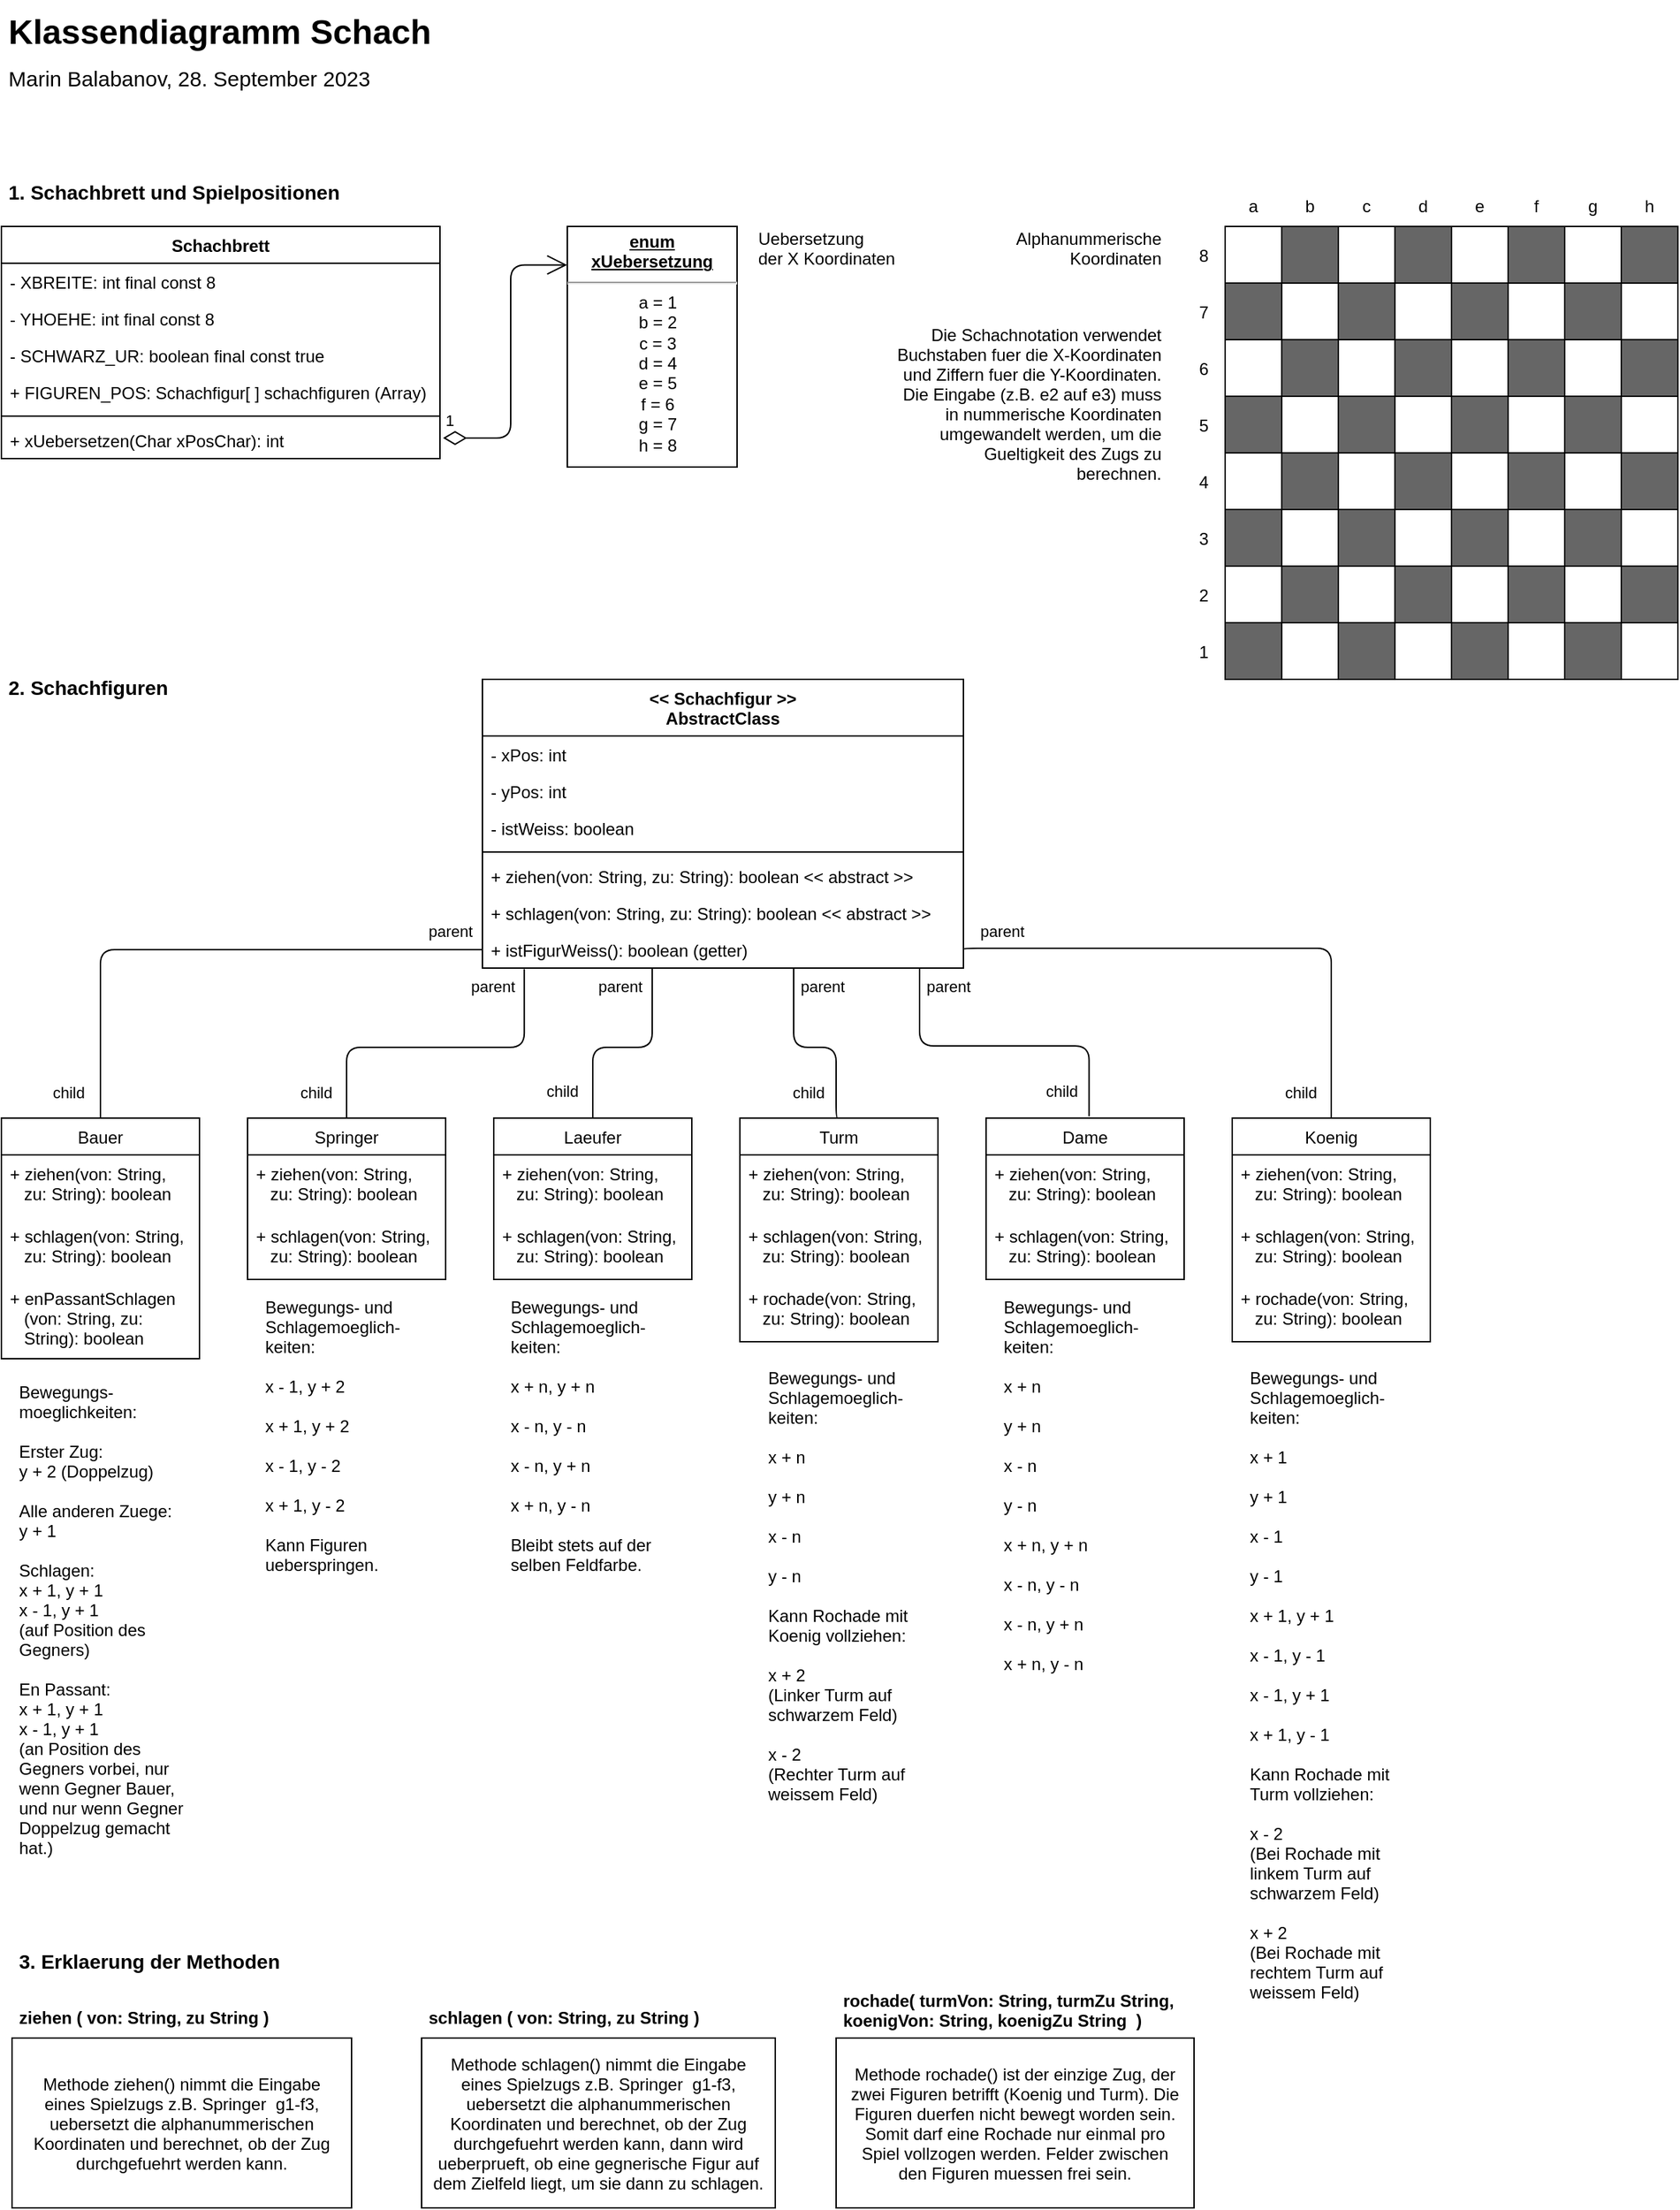 <mxfile>
    <diagram id="LiiUiLmAXnGqsflsbKMH" name="Page-1">
        <mxGraphModel dx="1062" dy="908" grid="1" gridSize="10" guides="1" tooltips="1" connect="1" arrows="1" fold="1" page="1" pageScale="1" pageWidth="850" pageHeight="1100" math="0" shadow="0">
            <root>
                <mxCell id="0"/>
                <mxCell id="1" parent="0"/>
                <mxCell id="6" value="&lt;&lt; Schachfigur &gt;&gt;&#10;AbstractClass" style="swimlane;fontStyle=1;align=center;verticalAlign=top;childLayout=stackLayout;horizontal=1;startSize=40;horizontalStack=0;resizeParent=1;resizeParentMax=0;resizeLast=0;collapsible=1;marginBottom=0;" parent="1" vertex="1">
                    <mxGeometry x="400" y="510" width="340" height="204" as="geometry"/>
                </mxCell>
                <mxCell id="7" value="- xPos: int" style="text;strokeColor=none;fillColor=none;align=left;verticalAlign=top;spacingLeft=4;spacingRight=4;overflow=hidden;rotatable=0;points=[[0,0.5],[1,0.5]];portConstraint=eastwest;" parent="6" vertex="1">
                    <mxGeometry y="40" width="340" height="26" as="geometry"/>
                </mxCell>
                <mxCell id="11" value="- yPos: int" style="text;strokeColor=none;fillColor=none;align=left;verticalAlign=top;spacingLeft=4;spacingRight=4;overflow=hidden;rotatable=0;points=[[0,0.5],[1,0.5]];portConstraint=eastwest;" parent="6" vertex="1">
                    <mxGeometry y="66" width="340" height="26" as="geometry"/>
                </mxCell>
                <mxCell id="13" value="- istWeiss: boolean" style="text;strokeColor=none;fillColor=none;align=left;verticalAlign=top;spacingLeft=4;spacingRight=4;overflow=hidden;rotatable=0;points=[[0,0.5],[1,0.5]];portConstraint=eastwest;" parent="6" vertex="1">
                    <mxGeometry y="92" width="340" height="26" as="geometry"/>
                </mxCell>
                <mxCell id="8" value="" style="line;strokeWidth=1;fillColor=none;align=left;verticalAlign=middle;spacingTop=-1;spacingLeft=3;spacingRight=3;rotatable=0;labelPosition=right;points=[];portConstraint=eastwest;strokeColor=inherit;" parent="6" vertex="1">
                    <mxGeometry y="118" width="340" height="8" as="geometry"/>
                </mxCell>
                <mxCell id="9" value="+ ziehen(von: String, zu: String): boolean &lt;&lt; abstract &gt;&gt;" style="text;strokeColor=none;fillColor=none;align=left;verticalAlign=top;spacingLeft=4;spacingRight=4;overflow=hidden;rotatable=0;points=[[0,0.5],[1,0.5]];portConstraint=eastwest;" parent="6" vertex="1">
                    <mxGeometry y="126" width="340" height="26" as="geometry"/>
                </mxCell>
                <mxCell id="178" value="+ schlagen(von: String, zu: String): boolean &lt;&lt; abstract &gt;&gt;" style="text;strokeColor=none;fillColor=none;align=left;verticalAlign=top;spacingLeft=4;spacingRight=4;overflow=hidden;rotatable=0;points=[[0,0.5],[1,0.5]];portConstraint=eastwest;" parent="6" vertex="1">
                    <mxGeometry y="152" width="340" height="26" as="geometry"/>
                </mxCell>
                <mxCell id="174" value="+ istFigurWeiss(): boolean (getter)" style="text;strokeColor=none;fillColor=none;align=left;verticalAlign=top;spacingLeft=4;spacingRight=4;overflow=hidden;rotatable=0;points=[[0,0.5],[1,0.5]];portConstraint=eastwest;" parent="6" vertex="1">
                    <mxGeometry y="178" width="340" height="26" as="geometry"/>
                </mxCell>
                <mxCell id="12" value="&lt;p style=&quot;margin: 4px 0px 0px; text-decoration: underline;&quot;&gt;&lt;b&gt;enum&lt;br&gt;xUebersetzung&lt;/b&gt;&lt;/p&gt;&lt;hr&gt;&lt;p style=&quot;margin:0px;margin-left:8px;&quot;&gt;a = 1&lt;br&gt;b = 2&lt;br&gt;c = 3&lt;/p&gt;&lt;p style=&quot;margin:0px;margin-left:8px;&quot;&gt;d = 4&lt;/p&gt;&lt;p style=&quot;margin:0px;margin-left:8px;&quot;&gt;e = 5&lt;/p&gt;&lt;p style=&quot;margin:0px;margin-left:8px;&quot;&gt;f = 6&lt;/p&gt;&lt;p style=&quot;margin:0px;margin-left:8px;&quot;&gt;g = 7&lt;/p&gt;&lt;p style=&quot;margin:0px;margin-left:8px;&quot;&gt;h = 8&lt;/p&gt;" style="verticalAlign=top;align=center;overflow=fill;fontSize=12;fontFamily=Helvetica;html=1;" parent="1" vertex="1">
                    <mxGeometry x="460" y="190" width="120" height="170" as="geometry"/>
                </mxCell>
                <mxCell id="14" value="1" style="endArrow=open;html=1;endSize=12;startArrow=diamondThin;startSize=14;startFill=0;edgeStyle=orthogonalEdgeStyle;align=left;verticalAlign=bottom;entryX=-0.001;entryY=0.16;entryDx=0;entryDy=0;entryPerimeter=0;exitX=1.007;exitY=0.442;exitDx=0;exitDy=0;exitPerimeter=0;" parent="1" source="71" target="12" edge="1">
                    <mxGeometry x="-1" y="3" relative="1" as="geometry">
                        <mxPoint x="380" y="340" as="sourcePoint"/>
                        <mxPoint x="500" y="240" as="targetPoint"/>
                        <Array as="points">
                            <mxPoint x="420" y="340"/>
                            <mxPoint x="420" y="217"/>
                        </Array>
                        <mxPoint as="offset"/>
                    </mxGeometry>
                </mxCell>
                <mxCell id="21" value="Bauer" style="swimlane;fontStyle=0;childLayout=stackLayout;horizontal=1;startSize=26;fillColor=none;horizontalStack=0;resizeParent=1;resizeParentMax=0;resizeLast=0;collapsible=1;marginBottom=0;flipH=1;" parent="1" vertex="1">
                    <mxGeometry x="60" y="820" width="140" height="170" as="geometry"/>
                </mxCell>
                <mxCell id="23" value="+ ziehen(von: String,&#10;   zu: String): boolean" style="text;strokeColor=none;fillColor=none;align=left;verticalAlign=top;spacingLeft=4;spacingRight=4;overflow=hidden;rotatable=0;points=[[0,0.5],[1,0.5]];portConstraint=eastwest;" parent="21" vertex="1">
                    <mxGeometry y="26" width="140" height="44" as="geometry"/>
                </mxCell>
                <mxCell id="185" value="+ schlagen(von: String,&#10;   zu: String): boolean" style="text;strokeColor=none;fillColor=none;align=left;verticalAlign=top;spacingLeft=4;spacingRight=4;overflow=hidden;rotatable=0;points=[[0,0.5],[1,0.5]];portConstraint=eastwest;" parent="21" vertex="1">
                    <mxGeometry y="70" width="140" height="44" as="geometry"/>
                </mxCell>
                <mxCell id="191" value="+ enPassantSchlagen&#10;   (von: String, zu:&#10;   String): boolean" style="text;strokeColor=none;fillColor=none;align=left;verticalAlign=top;spacingLeft=4;spacingRight=4;overflow=hidden;rotatable=0;points=[[0,0.5],[1,0.5]];portConstraint=eastwest;" parent="21" vertex="1">
                    <mxGeometry y="114" width="140" height="56" as="geometry"/>
                </mxCell>
                <mxCell id="25" value="Springer" style="swimlane;fontStyle=0;childLayout=stackLayout;horizontal=1;startSize=26;fillColor=none;horizontalStack=0;resizeParent=1;resizeParentMax=0;resizeLast=0;collapsible=1;marginBottom=0;flipH=1;" parent="1" vertex="1">
                    <mxGeometry x="234" y="820" width="140" height="114" as="geometry"/>
                </mxCell>
                <mxCell id="26" value="+ ziehen(von: String,&#10;   zu: String): boolean" style="text;strokeColor=none;fillColor=none;align=left;verticalAlign=top;spacingLeft=4;spacingRight=4;overflow=hidden;rotatable=0;points=[[0,0.5],[1,0.5]];portConstraint=eastwest;" parent="25" vertex="1">
                    <mxGeometry y="26" width="140" height="44" as="geometry"/>
                </mxCell>
                <mxCell id="184" value="+ schlagen(von: String,&#10;   zu: String): boolean" style="text;strokeColor=none;fillColor=none;align=left;verticalAlign=top;spacingLeft=4;spacingRight=4;overflow=hidden;rotatable=0;points=[[0,0.5],[1,0.5]];portConstraint=eastwest;" parent="25" vertex="1">
                    <mxGeometry y="70" width="140" height="44" as="geometry"/>
                </mxCell>
                <mxCell id="29" value="Laeufer" style="swimlane;fontStyle=0;childLayout=stackLayout;horizontal=1;startSize=26;fillColor=none;horizontalStack=0;resizeParent=1;resizeParentMax=0;resizeLast=0;collapsible=1;marginBottom=0;flipH=1;" parent="1" vertex="1">
                    <mxGeometry x="408" y="820" width="140" height="114" as="geometry"/>
                </mxCell>
                <mxCell id="30" value="+ ziehen(von: String,&#10;   zu: String): boolean" style="text;strokeColor=none;fillColor=none;align=left;verticalAlign=top;spacingLeft=4;spacingRight=4;overflow=hidden;rotatable=0;points=[[0,0.5],[1,0.5]];portConstraint=eastwest;" parent="29" vertex="1">
                    <mxGeometry y="26" width="140" height="44" as="geometry"/>
                </mxCell>
                <mxCell id="183" value="+ schlagen(von: String,&#10;   zu: String): boolean" style="text;strokeColor=none;fillColor=none;align=left;verticalAlign=top;spacingLeft=4;spacingRight=4;overflow=hidden;rotatable=0;points=[[0,0.5],[1,0.5]];portConstraint=eastwest;" parent="29" vertex="1">
                    <mxGeometry y="70" width="140" height="44" as="geometry"/>
                </mxCell>
                <mxCell id="33" value="Turm" style="swimlane;fontStyle=0;childLayout=stackLayout;horizontal=1;startSize=26;fillColor=none;horizontalStack=0;resizeParent=1;resizeParentMax=0;resizeLast=0;collapsible=1;marginBottom=0;flipH=1;" parent="1" vertex="1">
                    <mxGeometry x="582" y="820" width="140" height="158" as="geometry"/>
                </mxCell>
                <mxCell id="34" value="+ ziehen(von: String,&#10;   zu: String): boolean" style="text;strokeColor=none;fillColor=none;align=left;verticalAlign=top;spacingLeft=4;spacingRight=4;overflow=hidden;rotatable=0;points=[[0,0.5],[1,0.5]];portConstraint=eastwest;" parent="33" vertex="1">
                    <mxGeometry y="26" width="140" height="44" as="geometry"/>
                </mxCell>
                <mxCell id="179" value="+ schlagen(von: String,&#10;   zu: String): boolean" style="text;strokeColor=none;fillColor=none;align=left;verticalAlign=top;spacingLeft=4;spacingRight=4;overflow=hidden;rotatable=0;points=[[0,0.5],[1,0.5]];portConstraint=eastwest;" parent="33" vertex="1">
                    <mxGeometry y="70" width="140" height="44" as="geometry"/>
                </mxCell>
                <mxCell id="177" value="+ rochade(von: String,&#10;   zu: String): boolean" style="text;strokeColor=none;fillColor=none;align=left;verticalAlign=top;spacingLeft=4;spacingRight=4;overflow=hidden;rotatable=0;points=[[0,0.5],[1,0.5]];portConstraint=eastwest;" parent="33" vertex="1">
                    <mxGeometry y="114" width="140" height="44" as="geometry"/>
                </mxCell>
                <mxCell id="37" value="Dame" style="swimlane;fontStyle=0;childLayout=stackLayout;horizontal=1;startSize=26;fillColor=none;horizontalStack=0;resizeParent=1;resizeParentMax=0;resizeLast=0;collapsible=1;marginBottom=0;flipH=1;" parent="1" vertex="1">
                    <mxGeometry x="756" y="820" width="140" height="114" as="geometry"/>
                </mxCell>
                <mxCell id="38" value="+ ziehen(von: String,&#10;   zu: String): boolean" style="text;strokeColor=none;fillColor=none;align=left;verticalAlign=top;spacingLeft=4;spacingRight=4;overflow=hidden;rotatable=0;points=[[0,0.5],[1,0.5]];portConstraint=eastwest;" parent="37" vertex="1">
                    <mxGeometry y="26" width="140" height="44" as="geometry"/>
                </mxCell>
                <mxCell id="182" value="+ schlagen(von: String,&#10;   zu: String): boolean" style="text;strokeColor=none;fillColor=none;align=left;verticalAlign=top;spacingLeft=4;spacingRight=4;overflow=hidden;rotatable=0;points=[[0,0.5],[1,0.5]];portConstraint=eastwest;" parent="37" vertex="1">
                    <mxGeometry y="70" width="140" height="44" as="geometry"/>
                </mxCell>
                <mxCell id="41" value="Koenig" style="swimlane;fontStyle=0;childLayout=stackLayout;horizontal=1;startSize=26;fillColor=none;horizontalStack=0;resizeParent=1;resizeParentMax=0;resizeLast=0;collapsible=1;marginBottom=0;flipH=1;" parent="1" vertex="1">
                    <mxGeometry x="930" y="820" width="140" height="158" as="geometry"/>
                </mxCell>
                <mxCell id="42" value="+ ziehen(von: String,&#10;   zu: String): boolean" style="text;strokeColor=none;fillColor=none;align=left;verticalAlign=top;spacingLeft=4;spacingRight=4;overflow=hidden;rotatable=0;points=[[0,0.5],[1,0.5]];portConstraint=eastwest;" parent="41" vertex="1">
                    <mxGeometry y="26" width="140" height="44" as="geometry"/>
                </mxCell>
                <mxCell id="180" value="+ schlagen(von: String,&#10;   zu: String): boolean" style="text;strokeColor=none;fillColor=none;align=left;verticalAlign=top;spacingLeft=4;spacingRight=4;overflow=hidden;rotatable=0;points=[[0,0.5],[1,0.5]];portConstraint=eastwest;" parent="41" vertex="1">
                    <mxGeometry y="70" width="140" height="44" as="geometry"/>
                </mxCell>
                <mxCell id="181" value="+ rochade(von: String,&#10;   zu: String): boolean" style="text;strokeColor=none;fillColor=none;align=left;verticalAlign=top;spacingLeft=4;spacingRight=4;overflow=hidden;rotatable=0;points=[[0,0.5],[1,0.5]];portConstraint=eastwest;" parent="41" vertex="1">
                    <mxGeometry y="114" width="140" height="44" as="geometry"/>
                </mxCell>
                <mxCell id="45" value="" style="endArrow=none;html=1;edgeStyle=orthogonalEdgeStyle;entryX=0.5;entryY=0;entryDx=0;entryDy=0;exitX=0;exitY=0.5;exitDx=0;exitDy=0;" parent="1" source="174" target="21" edge="1">
                    <mxGeometry relative="1" as="geometry">
                        <mxPoint x="430" y="760" as="sourcePoint"/>
                        <mxPoint x="270" y="960" as="targetPoint"/>
                    </mxGeometry>
                </mxCell>
                <mxCell id="46" value="parent" style="edgeLabel;resizable=0;html=1;align=left;verticalAlign=bottom;" parent="45" connectable="0" vertex="1">
                    <mxGeometry x="-1" relative="1" as="geometry">
                        <mxPoint x="-40" y="-5" as="offset"/>
                    </mxGeometry>
                </mxCell>
                <mxCell id="47" value="child" style="edgeLabel;resizable=0;html=1;align=right;verticalAlign=bottom;" parent="45" connectable="0" vertex="1">
                    <mxGeometry x="1" relative="1" as="geometry">
                        <mxPoint x="-10" y="-10" as="offset"/>
                    </mxGeometry>
                </mxCell>
                <mxCell id="48" value="" style="endArrow=none;html=1;edgeStyle=orthogonalEdgeStyle;entryX=0.5;entryY=0;entryDx=0;entryDy=0;exitX=0.087;exitY=1.03;exitDx=0;exitDy=0;exitPerimeter=0;" parent="1" source="174" target="25" edge="1">
                    <mxGeometry relative="1" as="geometry">
                        <mxPoint x="430" y="740" as="sourcePoint"/>
                        <mxPoint x="280" y="790" as="targetPoint"/>
                        <Array as="points">
                            <mxPoint x="430" y="770"/>
                            <mxPoint x="304" y="770"/>
                        </Array>
                    </mxGeometry>
                </mxCell>
                <mxCell id="49" value="parent" style="edgeLabel;resizable=0;html=1;align=left;verticalAlign=bottom;" parent="48" connectable="0" vertex="1">
                    <mxGeometry x="-1" relative="1" as="geometry">
                        <mxPoint x="-40" y="21" as="offset"/>
                    </mxGeometry>
                </mxCell>
                <mxCell id="50" value="child" style="edgeLabel;resizable=0;html=1;align=right;verticalAlign=bottom;" parent="48" connectable="0" vertex="1">
                    <mxGeometry x="1" relative="1" as="geometry">
                        <mxPoint x="-10" y="-10" as="offset"/>
                    </mxGeometry>
                </mxCell>
                <mxCell id="51" value="" style="endArrow=none;html=1;edgeStyle=orthogonalEdgeStyle;entryX=0.5;entryY=0;entryDx=0;entryDy=0;exitX=0.353;exitY=1;exitDx=0;exitDy=0;exitPerimeter=0;" parent="1" source="174" target="29" edge="1">
                    <mxGeometry relative="1" as="geometry">
                        <mxPoint x="477.81" y="739.43" as="sourcePoint"/>
                        <mxPoint x="340" y="790" as="targetPoint"/>
                        <Array as="points">
                            <mxPoint x="520" y="770"/>
                            <mxPoint x="478" y="770"/>
                        </Array>
                    </mxGeometry>
                </mxCell>
                <mxCell id="52" value="parent" style="edgeLabel;resizable=0;html=1;align=left;verticalAlign=bottom;" parent="51" connectable="0" vertex="1">
                    <mxGeometry x="-1" relative="1" as="geometry">
                        <mxPoint x="-40" y="21" as="offset"/>
                    </mxGeometry>
                </mxCell>
                <mxCell id="53" value="child" style="edgeLabel;resizable=0;html=1;align=right;verticalAlign=bottom;" parent="51" connectable="0" vertex="1">
                    <mxGeometry x="1" relative="1" as="geometry">
                        <mxPoint x="-10" y="-10" as="offset"/>
                    </mxGeometry>
                </mxCell>
                <mxCell id="54" value="" style="endArrow=none;html=1;edgeStyle=orthogonalEdgeStyle;entryX=0.5;entryY=0;entryDx=0;entryDy=0;" parent="1" source="174" target="33" edge="1">
                    <mxGeometry relative="1" as="geometry">
                        <mxPoint x="620" y="740" as="sourcePoint"/>
                        <mxPoint x="610" y="788.57" as="targetPoint"/>
                        <Array as="points">
                            <mxPoint x="620" y="770"/>
                            <mxPoint x="650" y="770"/>
                            <mxPoint x="650" y="820"/>
                        </Array>
                    </mxGeometry>
                </mxCell>
                <mxCell id="55" value="parent" style="edgeLabel;resizable=0;html=1;align=left;verticalAlign=bottom;" parent="54" connectable="0" vertex="1">
                    <mxGeometry x="-1" relative="1" as="geometry">
                        <mxPoint x="3" y="21" as="offset"/>
                    </mxGeometry>
                </mxCell>
                <mxCell id="56" value="child" style="edgeLabel;resizable=0;html=1;align=right;verticalAlign=bottom;" parent="54" connectable="0" vertex="1">
                    <mxGeometry x="1" relative="1" as="geometry">
                        <mxPoint x="-10" y="-10" as="offset"/>
                    </mxGeometry>
                </mxCell>
                <mxCell id="60" value="" style="endArrow=none;html=1;edgeStyle=orthogonalEdgeStyle;entryX=0.5;entryY=0;entryDx=0;entryDy=0;exitX=1;exitY=0.5;exitDx=0;exitDy=0;" parent="1" source="174" target="41" edge="1">
                    <mxGeometry relative="1" as="geometry">
                        <mxPoint x="790.04" y="738.004" as="sourcePoint"/>
                        <mxPoint x="930" y="790" as="targetPoint"/>
                        <Array as="points">
                            <mxPoint x="1000" y="700"/>
                        </Array>
                    </mxGeometry>
                </mxCell>
                <mxCell id="61" value="parent" style="edgeLabel;resizable=0;html=1;align=left;verticalAlign=bottom;" parent="60" connectable="0" vertex="1">
                    <mxGeometry x="-1" relative="1" as="geometry">
                        <mxPoint x="10" y="-5" as="offset"/>
                    </mxGeometry>
                </mxCell>
                <mxCell id="62" value="child" style="edgeLabel;resizable=0;html=1;align=right;verticalAlign=bottom;" parent="60" connectable="0" vertex="1">
                    <mxGeometry x="1" relative="1" as="geometry">
                        <mxPoint x="-10" y="-10" as="offset"/>
                    </mxGeometry>
                </mxCell>
                <mxCell id="66" value="Uebersetzung&#10;der X Koordinaten" style="text;align=left;fontStyle=0;verticalAlign=middle;spacingLeft=3;spacingRight=3;strokeColor=none;rotatable=0;points=[[0,0.5],[1,0.5]];portConstraint=eastwest;" parent="1" vertex="1">
                    <mxGeometry x="590" y="190" width="125" height="30" as="geometry"/>
                </mxCell>
                <mxCell id="68" value="Schachbrett" style="swimlane;fontStyle=1;align=center;verticalAlign=top;childLayout=stackLayout;horizontal=1;startSize=26;horizontalStack=0;resizeParent=1;resizeParentMax=0;resizeLast=0;collapsible=1;marginBottom=0;" parent="1" vertex="1">
                    <mxGeometry x="60" y="190" width="310" height="164" as="geometry"/>
                </mxCell>
                <mxCell id="72" value="- XBREITE: int final const 8" style="text;strokeColor=none;fillColor=none;align=left;verticalAlign=top;spacingLeft=4;spacingRight=4;overflow=hidden;rotatable=0;points=[[0,0.5],[1,0.5]];portConstraint=eastwest;" parent="68" vertex="1">
                    <mxGeometry y="26" width="310" height="26" as="geometry"/>
                </mxCell>
                <mxCell id="69" value="- YHOEHE: int final const 8" style="text;strokeColor=none;fillColor=none;align=left;verticalAlign=top;spacingLeft=4;spacingRight=4;overflow=hidden;rotatable=0;points=[[0,0.5],[1,0.5]];portConstraint=eastwest;" parent="68" vertex="1">
                    <mxGeometry y="52" width="310" height="26" as="geometry"/>
                </mxCell>
                <mxCell id="74" value="- SCHWARZ_UR: boolean final const true" style="text;strokeColor=none;fillColor=none;align=left;verticalAlign=top;spacingLeft=4;spacingRight=4;overflow=hidden;rotatable=0;points=[[0,0.5],[1,0.5]];portConstraint=eastwest;" parent="68" vertex="1">
                    <mxGeometry y="78" width="310" height="26" as="geometry"/>
                </mxCell>
                <mxCell id="73" value="+ FIGUREN_POS: Schachfigur[ ] schachfiguren (Array)" style="text;strokeColor=none;fillColor=none;align=left;verticalAlign=top;spacingLeft=4;spacingRight=4;overflow=hidden;rotatable=0;points=[[0,0.5],[1,0.5]];portConstraint=eastwest;" parent="68" vertex="1">
                    <mxGeometry y="104" width="310" height="26" as="geometry"/>
                </mxCell>
                <mxCell id="70" value="" style="line;strokeWidth=1;fillColor=none;align=left;verticalAlign=middle;spacingTop=-1;spacingLeft=3;spacingRight=3;rotatable=0;labelPosition=right;points=[];portConstraint=eastwest;strokeColor=inherit;" parent="68" vertex="1">
                    <mxGeometry y="130" width="310" height="8" as="geometry"/>
                </mxCell>
                <mxCell id="71" value="+ xUebersetzen(Char xPosChar): int" style="text;strokeColor=none;fillColor=none;align=left;verticalAlign=top;spacingLeft=4;spacingRight=4;overflow=hidden;rotatable=0;points=[[0,0.5],[1,0.5]];portConstraint=eastwest;" parent="68" vertex="1">
                    <mxGeometry y="138" width="310" height="26" as="geometry"/>
                </mxCell>
                <mxCell id="76" value="" style="endArrow=none;html=1;edgeStyle=orthogonalEdgeStyle;entryX=0.48;entryY=-0.011;entryDx=0;entryDy=0;entryPerimeter=0;" parent="1" source="174" target="37" edge="1">
                    <mxGeometry relative="1" as="geometry">
                        <mxPoint x="709" y="720" as="sourcePoint"/>
                        <mxPoint x="724.98" y="819.41" as="targetPoint"/>
                        <Array as="points">
                            <mxPoint x="709" y="769"/>
                            <mxPoint x="829" y="769"/>
                        </Array>
                    </mxGeometry>
                </mxCell>
                <mxCell id="77" value="parent" style="edgeLabel;resizable=0;html=1;align=left;verticalAlign=bottom;" parent="76" connectable="0" vertex="1">
                    <mxGeometry x="-1" relative="1" as="geometry">
                        <mxPoint x="3" y="21" as="offset"/>
                    </mxGeometry>
                </mxCell>
                <mxCell id="78" value="child" style="edgeLabel;resizable=0;html=1;align=right;verticalAlign=bottom;" parent="76" connectable="0" vertex="1">
                    <mxGeometry x="1" relative="1" as="geometry">
                        <mxPoint x="-7" y="-9" as="offset"/>
                    </mxGeometry>
                </mxCell>
                <mxCell id="84" value="Bewegungs-&#10;moeglichkeiten:&#10;&#10;Erster Zug:&#10;y + 2 (Doppelzug)&#10;&#10;Alle anderen Zuege:&#10;y + 1&#10;&#10;Schlagen:&#10;x + 1, y + 1&#10;x - 1, y + 1&#10;(auf Position des&#10;Gegners)&#10;&#10;En Passant:&#10;x + 1, y + 1&#10;x - 1, y + 1&#10;(an Position des&#10;Gegners vorbei, nur&#10;wenn Gegner Bauer,&#10;und nur wenn Gegner&#10;Doppelzug gemacht&#10;hat.)" style="text;align=left;fontStyle=0;verticalAlign=top;spacingLeft=3;spacingRight=3;strokeColor=none;rotatable=0;points=[[0,0.5],[1,0.5]];portConstraint=eastwest;" parent="1" vertex="1">
                    <mxGeometry x="67.5" y="1000" width="132.5" height="350" as="geometry"/>
                </mxCell>
                <mxCell id="85" value="Methode ziehen() nimmt die Eingabe&#10;eines Spielzugs z.B. Springer  g1-f3,&#10;uebersetzt die alphanummerischen&#10;Koordinaten und berechnet, ob der Zug&#10;durchgefuehrt werden kann." style="text;align=center;fontStyle=0;verticalAlign=middle;spacingLeft=3;spacingRight=3;strokeColor=default;rotatable=0;points=[[0,0.5],[1,0.5]];portConstraint=eastwest;" parent="1" vertex="1">
                    <mxGeometry x="67.5" y="1470" width="240" height="120" as="geometry"/>
                </mxCell>
                <mxCell id="86" value="Bewegungs- und&#10;Schlagemoeglich-&#10;keiten:&#10;&#10;x - 1, y + 2&#10;&#10;x + 1, y + 2&#10;&#10;x - 1, y - 2&#10;&#10;x + 1, y - 2&#10;&#10;Kann Figuren&#10;ueberspringen." style="text;align=left;fontStyle=0;verticalAlign=top;spacingLeft=3;spacingRight=3;strokeColor=none;rotatable=0;points=[[0,0.5],[1,0.5]];portConstraint=eastwest;" parent="1" vertex="1">
                    <mxGeometry x="241.5" y="940" width="125" height="210" as="geometry"/>
                </mxCell>
                <mxCell id="87" value="Bewegungs- und&#10;Schlagemoeglich-&#10;keiten:&#10;&#10;x + n, y + n&#10;&#10;x - n, y - n&#10;&#10;x - n, y + n&#10;&#10;x + n, y - n&#10;&#10;Bleibt stets auf der&#10;selben Feldfarbe." style="text;align=left;fontStyle=0;verticalAlign=top;spacingLeft=3;spacingRight=3;strokeColor=none;rotatable=0;points=[[0,0.5],[1,0.5]];portConstraint=eastwest;" parent="1" vertex="1">
                    <mxGeometry x="415" y="940" width="125" height="210" as="geometry"/>
                </mxCell>
                <mxCell id="88" value="Bewegungs- und&#10;Schlagemoeglich-&#10;keiten:&#10;&#10;x + n&#10;&#10;y + n&#10;&#10;x - n&#10;&#10;y - n&#10;&#10;Kann Rochade mit&#10;Koenig vollziehen:&#10;&#10;x + 2&#10;(Linker Turm auf&#10;schwarzem Feld)&#10;&#10;x - 2&#10;(Rechter Turm auf&#10;weissem Feld)" style="text;align=left;fontStyle=0;verticalAlign=top;spacingLeft=3;spacingRight=3;strokeColor=none;rotatable=0;points=[[0,0.5],[1,0.5]];portConstraint=eastwest;" parent="1" vertex="1">
                    <mxGeometry x="597" y="990" width="125" height="330" as="geometry"/>
                </mxCell>
                <mxCell id="89" value="Bewegungs- und&#10;Schlagemoeglich-&#10;keiten:&#10;&#10;x + n&#10;&#10;y + n&#10;&#10;x - n&#10;&#10;y - n&#10;&#10;x + n, y + n&#10;&#10;x - n, y - n&#10;&#10;x - n, y + n&#10;&#10;x + n, y - n" style="text;align=left;fontStyle=0;verticalAlign=top;spacingLeft=3;spacingRight=3;strokeColor=none;rotatable=0;points=[[0,0.5],[1,0.5]];portConstraint=eastwest;" parent="1" vertex="1">
                    <mxGeometry x="763.5" y="940" width="125" height="280" as="geometry"/>
                </mxCell>
                <mxCell id="90" value="Bewegungs- und&#10;Schlagemoeglich-&#10;keiten:&#10;&#10;x + 1&#10;&#10;y + 1&#10;&#10;x - 1&#10;&#10;y - 1&#10;&#10;x + 1, y + 1&#10;&#10;x - 1, y - 1&#10;&#10;x - 1, y + 1&#10;&#10;x + 1, y - 1&#10;&#10;Kann Rochade mit&#10;Turm vollziehen:&#10;&#10;x - 2&#10;(Bei Rochade mit&#10;linkem Turm auf&#10;schwarzem Feld)&#10;&#10;x + 2&#10;(Bei Rochade mit&#10;rechtem Turm auf&#10;weissem Feld)" style="text;align=left;fontStyle=0;verticalAlign=top;spacingLeft=3;spacingRight=3;strokeColor=none;rotatable=0;points=[[0,0.5],[1,0.5]];portConstraint=eastwest;" parent="1" vertex="1">
                    <mxGeometry x="937.5" y="990" width="125" height="470" as="geometry"/>
                </mxCell>
                <mxCell id="92" value="" style="whiteSpace=wrap;html=1;aspect=fixed;strokeColor=default;fillStyle=cross-hatch;fillColor=none;direction=south;" parent="1" vertex="1">
                    <mxGeometry x="925" y="190" width="40" height="40" as="geometry"/>
                </mxCell>
                <mxCell id="93" value="" style="whiteSpace=wrap;html=1;aspect=fixed;strokeColor=default;fillColor=#666666;direction=south;" parent="1" vertex="1">
                    <mxGeometry x="965" y="190" width="40" height="40" as="geometry"/>
                </mxCell>
                <mxCell id="94" value="" style="whiteSpace=wrap;html=1;aspect=fixed;strokeColor=default;fillStyle=cross-hatch;fillColor=none;direction=south;" parent="1" vertex="1">
                    <mxGeometry x="1005" y="190" width="40" height="40" as="geometry"/>
                </mxCell>
                <mxCell id="95" value="" style="whiteSpace=wrap;html=1;aspect=fixed;strokeColor=default;fillColor=#666666;direction=south;" parent="1" vertex="1">
                    <mxGeometry x="1045" y="190" width="40" height="40" as="geometry"/>
                </mxCell>
                <mxCell id="96" value="" style="whiteSpace=wrap;html=1;aspect=fixed;strokeColor=default;fillColor=none;direction=south;" parent="1" vertex="1">
                    <mxGeometry x="1085" y="190" width="40" height="40" as="geometry"/>
                </mxCell>
                <mxCell id="97" value="" style="whiteSpace=wrap;html=1;aspect=fixed;strokeColor=default;fillColor=#666666;direction=south;" parent="1" vertex="1">
                    <mxGeometry x="1125" y="190" width="40" height="40" as="geometry"/>
                </mxCell>
                <mxCell id="98" value="" style="whiteSpace=wrap;html=1;aspect=fixed;strokeColor=default;fillColor=none;direction=south;" parent="1" vertex="1">
                    <mxGeometry x="1165" y="190" width="40" height="40" as="geometry"/>
                </mxCell>
                <mxCell id="99" value="" style="whiteSpace=wrap;html=1;aspect=fixed;strokeColor=default;fillColor=#666666;direction=south;" parent="1" vertex="1">
                    <mxGeometry x="1205" y="190" width="40" height="40" as="geometry"/>
                </mxCell>
                <mxCell id="100" value="" style="whiteSpace=wrap;html=1;aspect=fixed;strokeColor=default;fillColor=#666666;direction=south;" parent="1" vertex="1">
                    <mxGeometry x="925" y="230" width="40" height="40" as="geometry"/>
                </mxCell>
                <mxCell id="101" value="" style="whiteSpace=wrap;html=1;aspect=fixed;strokeColor=default;fillStyle=cross-hatch;fillColor=none;direction=south;" parent="1" vertex="1">
                    <mxGeometry x="965" y="230" width="40" height="40" as="geometry"/>
                </mxCell>
                <mxCell id="102" value="" style="whiteSpace=wrap;html=1;aspect=fixed;strokeColor=default;fillColor=#666666;direction=south;" parent="1" vertex="1">
                    <mxGeometry x="1005" y="230" width="40" height="40" as="geometry"/>
                </mxCell>
                <mxCell id="103" value="" style="whiteSpace=wrap;html=1;aspect=fixed;strokeColor=default;fillStyle=cross-hatch;fillColor=none;direction=south;" parent="1" vertex="1">
                    <mxGeometry x="1045" y="230" width="40" height="40" as="geometry"/>
                </mxCell>
                <mxCell id="104" value="" style="whiteSpace=wrap;html=1;aspect=fixed;strokeColor=default;fillColor=#666666;direction=south;" parent="1" vertex="1">
                    <mxGeometry x="1085" y="230" width="40" height="40" as="geometry"/>
                </mxCell>
                <mxCell id="105" value="" style="whiteSpace=wrap;html=1;aspect=fixed;strokeColor=default;fillColor=none;direction=south;" parent="1" vertex="1">
                    <mxGeometry x="1125" y="230" width="40" height="40" as="geometry"/>
                </mxCell>
                <mxCell id="106" value="" style="whiteSpace=wrap;html=1;aspect=fixed;strokeColor=default;fillColor=#666666;direction=south;" parent="1" vertex="1">
                    <mxGeometry x="1165" y="230" width="40" height="40" as="geometry"/>
                </mxCell>
                <mxCell id="107" value="" style="whiteSpace=wrap;html=1;aspect=fixed;strokeColor=default;fillColor=none;direction=south;" parent="1" vertex="1">
                    <mxGeometry x="1205" y="230" width="40" height="40" as="geometry"/>
                </mxCell>
                <mxCell id="108" value="" style="whiteSpace=wrap;html=1;aspect=fixed;strokeColor=default;fillStyle=cross-hatch;fillColor=none;direction=south;" parent="1" vertex="1">
                    <mxGeometry x="925" y="270" width="40" height="40" as="geometry"/>
                </mxCell>
                <mxCell id="109" value="" style="whiteSpace=wrap;html=1;aspect=fixed;strokeColor=default;fillColor=#666666;direction=south;" parent="1" vertex="1">
                    <mxGeometry x="965" y="270" width="40" height="40" as="geometry"/>
                </mxCell>
                <mxCell id="110" value="" style="whiteSpace=wrap;html=1;aspect=fixed;strokeColor=default;fillStyle=cross-hatch;fillColor=none;direction=south;" parent="1" vertex="1">
                    <mxGeometry x="1005" y="270" width="40" height="40" as="geometry"/>
                </mxCell>
                <mxCell id="111" value="" style="whiteSpace=wrap;html=1;aspect=fixed;strokeColor=default;fillColor=#666666;direction=south;" parent="1" vertex="1">
                    <mxGeometry x="1045" y="270" width="40" height="40" as="geometry"/>
                </mxCell>
                <mxCell id="112" value="" style="whiteSpace=wrap;html=1;aspect=fixed;strokeColor=default;fillColor=none;direction=south;" parent="1" vertex="1">
                    <mxGeometry x="1085" y="270" width="40" height="40" as="geometry"/>
                </mxCell>
                <mxCell id="113" value="" style="whiteSpace=wrap;html=1;aspect=fixed;strokeColor=default;fillColor=#666666;direction=south;" parent="1" vertex="1">
                    <mxGeometry x="1125" y="270" width="40" height="40" as="geometry"/>
                </mxCell>
                <mxCell id="114" value="" style="whiteSpace=wrap;html=1;aspect=fixed;strokeColor=default;fillColor=none;direction=south;" parent="1" vertex="1">
                    <mxGeometry x="1165" y="270" width="40" height="40" as="geometry"/>
                </mxCell>
                <mxCell id="115" value="" style="whiteSpace=wrap;html=1;aspect=fixed;strokeColor=default;fillColor=#666666;direction=south;" parent="1" vertex="1">
                    <mxGeometry x="1205" y="270" width="40" height="40" as="geometry"/>
                </mxCell>
                <mxCell id="116" value="" style="whiteSpace=wrap;html=1;aspect=fixed;strokeColor=default;fillColor=#666666;direction=south;" parent="1" vertex="1">
                    <mxGeometry x="925" y="310" width="40" height="40" as="geometry"/>
                </mxCell>
                <mxCell id="117" value="" style="whiteSpace=wrap;html=1;aspect=fixed;strokeColor=default;fillStyle=cross-hatch;fillColor=none;direction=south;" parent="1" vertex="1">
                    <mxGeometry x="965" y="310" width="40" height="40" as="geometry"/>
                </mxCell>
                <mxCell id="118" value="" style="whiteSpace=wrap;html=1;aspect=fixed;strokeColor=default;fillColor=#666666;direction=south;" parent="1" vertex="1">
                    <mxGeometry x="1005" y="310" width="40" height="40" as="geometry"/>
                </mxCell>
                <mxCell id="119" value="" style="whiteSpace=wrap;html=1;aspect=fixed;strokeColor=default;fillColor=none;direction=south;" parent="1" vertex="1">
                    <mxGeometry x="1045" y="310" width="40" height="40" as="geometry"/>
                </mxCell>
                <mxCell id="120" value="" style="whiteSpace=wrap;html=1;aspect=fixed;strokeColor=default;fillColor=#666666;direction=south;" parent="1" vertex="1">
                    <mxGeometry x="1085" y="310" width="40" height="40" as="geometry"/>
                </mxCell>
                <mxCell id="121" value="" style="whiteSpace=wrap;html=1;aspect=fixed;strokeColor=default;fillColor=none;direction=south;" parent="1" vertex="1">
                    <mxGeometry x="1125" y="310" width="40" height="40" as="geometry"/>
                </mxCell>
                <mxCell id="122" value="" style="whiteSpace=wrap;html=1;aspect=fixed;strokeColor=default;fillColor=#666666;direction=south;" parent="1" vertex="1">
                    <mxGeometry x="1165" y="310" width="40" height="40" as="geometry"/>
                </mxCell>
                <mxCell id="123" value="" style="whiteSpace=wrap;html=1;aspect=fixed;strokeColor=default;fillColor=none;direction=south;" parent="1" vertex="1">
                    <mxGeometry x="1205" y="310" width="40" height="40" as="geometry"/>
                </mxCell>
                <mxCell id="124" value="" style="whiteSpace=wrap;html=1;aspect=fixed;strokeColor=default;fillStyle=cross-hatch;fillColor=none;direction=south;" parent="1" vertex="1">
                    <mxGeometry x="925" y="350" width="40" height="40" as="geometry"/>
                </mxCell>
                <mxCell id="125" value="" style="whiteSpace=wrap;html=1;aspect=fixed;strokeColor=default;fillColor=#666666;direction=south;" parent="1" vertex="1">
                    <mxGeometry x="965" y="350" width="40" height="40" as="geometry"/>
                </mxCell>
                <mxCell id="126" value="" style="whiteSpace=wrap;html=1;aspect=fixed;strokeColor=default;fillColor=none;direction=south;" parent="1" vertex="1">
                    <mxGeometry x="1005" y="350" width="40" height="40" as="geometry"/>
                </mxCell>
                <mxCell id="127" value="" style="whiteSpace=wrap;html=1;aspect=fixed;strokeColor=default;fillColor=#666666;direction=south;" parent="1" vertex="1">
                    <mxGeometry x="1045" y="350" width="40" height="40" as="geometry"/>
                </mxCell>
                <mxCell id="128" value="" style="whiteSpace=wrap;html=1;aspect=fixed;strokeColor=default;fillColor=none;direction=south;" parent="1" vertex="1">
                    <mxGeometry x="1085" y="350" width="40" height="40" as="geometry"/>
                </mxCell>
                <mxCell id="129" value="" style="whiteSpace=wrap;html=1;aspect=fixed;strokeColor=default;fillColor=#666666;direction=south;" parent="1" vertex="1">
                    <mxGeometry x="1125" y="350" width="40" height="40" as="geometry"/>
                </mxCell>
                <mxCell id="130" value="" style="whiteSpace=wrap;html=1;aspect=fixed;strokeColor=default;fillColor=none;direction=south;" parent="1" vertex="1">
                    <mxGeometry x="1165" y="350" width="40" height="40" as="geometry"/>
                </mxCell>
                <mxCell id="131" value="" style="whiteSpace=wrap;html=1;aspect=fixed;strokeColor=default;fillColor=#666666;direction=south;" parent="1" vertex="1">
                    <mxGeometry x="1205" y="350" width="40" height="40" as="geometry"/>
                </mxCell>
                <mxCell id="132" value="" style="whiteSpace=wrap;html=1;aspect=fixed;strokeColor=default;fillColor=#666666;direction=south;" parent="1" vertex="1">
                    <mxGeometry x="925" y="390" width="40" height="40" as="geometry"/>
                </mxCell>
                <mxCell id="133" value="" style="whiteSpace=wrap;html=1;aspect=fixed;strokeColor=default;fillStyle=cross-hatch;fillColor=none;direction=south;" parent="1" vertex="1">
                    <mxGeometry x="965" y="390" width="40" height="40" as="geometry"/>
                </mxCell>
                <mxCell id="134" value="" style="whiteSpace=wrap;html=1;aspect=fixed;strokeColor=default;fillColor=#666666;direction=south;" parent="1" vertex="1">
                    <mxGeometry x="1005" y="390" width="40" height="40" as="geometry"/>
                </mxCell>
                <mxCell id="135" value="" style="whiteSpace=wrap;html=1;aspect=fixed;strokeColor=default;fillColor=none;direction=south;" parent="1" vertex="1">
                    <mxGeometry x="1045" y="390" width="40" height="40" as="geometry"/>
                </mxCell>
                <mxCell id="136" value="" style="whiteSpace=wrap;html=1;aspect=fixed;strokeColor=default;fillColor=#666666;direction=south;" parent="1" vertex="1">
                    <mxGeometry x="1085" y="390" width="40" height="40" as="geometry"/>
                </mxCell>
                <mxCell id="137" value="" style="whiteSpace=wrap;html=1;aspect=fixed;strokeColor=default;fillColor=none;direction=south;" parent="1" vertex="1">
                    <mxGeometry x="1125" y="390" width="40" height="40" as="geometry"/>
                </mxCell>
                <mxCell id="138" value="" style="whiteSpace=wrap;html=1;aspect=fixed;strokeColor=default;fillColor=#666666;direction=south;" parent="1" vertex="1">
                    <mxGeometry x="1165" y="390" width="40" height="40" as="geometry"/>
                </mxCell>
                <mxCell id="139" value="" style="whiteSpace=wrap;html=1;aspect=fixed;strokeColor=default;fillColor=none;direction=south;" parent="1" vertex="1">
                    <mxGeometry x="1205" y="390" width="40" height="40" as="geometry"/>
                </mxCell>
                <mxCell id="140" value="" style="whiteSpace=wrap;html=1;aspect=fixed;strokeColor=default;fillStyle=cross-hatch;fillColor=none;direction=south;" parent="1" vertex="1">
                    <mxGeometry x="925" y="430" width="40" height="40" as="geometry"/>
                </mxCell>
                <mxCell id="141" value="" style="whiteSpace=wrap;html=1;aspect=fixed;strokeColor=default;fillColor=#666666;direction=south;" parent="1" vertex="1">
                    <mxGeometry x="965" y="430" width="40" height="40" as="geometry"/>
                </mxCell>
                <mxCell id="142" value="" style="whiteSpace=wrap;html=1;aspect=fixed;strokeColor=default;fillStyle=cross-hatch;fillColor=none;direction=south;" parent="1" vertex="1">
                    <mxGeometry x="1005" y="430" width="40" height="40" as="geometry"/>
                </mxCell>
                <mxCell id="143" value="" style="whiteSpace=wrap;html=1;aspect=fixed;strokeColor=default;fillColor=#666666;direction=south;" parent="1" vertex="1">
                    <mxGeometry x="1045" y="430" width="40" height="40" as="geometry"/>
                </mxCell>
                <mxCell id="144" value="" style="whiteSpace=wrap;html=1;aspect=fixed;strokeColor=default;fillColor=none;direction=south;" parent="1" vertex="1">
                    <mxGeometry x="1085" y="430" width="40" height="40" as="geometry"/>
                </mxCell>
                <mxCell id="145" value="" style="whiteSpace=wrap;html=1;aspect=fixed;strokeColor=default;fillColor=#666666;direction=south;" parent="1" vertex="1">
                    <mxGeometry x="1125" y="430" width="40" height="40" as="geometry"/>
                </mxCell>
                <mxCell id="146" value="" style="whiteSpace=wrap;html=1;aspect=fixed;strokeColor=default;fillColor=none;direction=south;" parent="1" vertex="1">
                    <mxGeometry x="1165" y="430" width="40" height="40" as="geometry"/>
                </mxCell>
                <mxCell id="147" value="" style="whiteSpace=wrap;html=1;aspect=fixed;strokeColor=default;fillColor=#666666;direction=south;" parent="1" vertex="1">
                    <mxGeometry x="1205" y="430" width="40" height="40" as="geometry"/>
                </mxCell>
                <mxCell id="148" value="" style="whiteSpace=wrap;html=1;aspect=fixed;strokeColor=default;fillColor=#666666;direction=south;" parent="1" vertex="1">
                    <mxGeometry x="925" y="470" width="40" height="40" as="geometry"/>
                </mxCell>
                <mxCell id="149" value="" style="whiteSpace=wrap;html=1;aspect=fixed;strokeColor=default;fillStyle=cross-hatch;fillColor=none;direction=south;" parent="1" vertex="1">
                    <mxGeometry x="965" y="470" width="40" height="40" as="geometry"/>
                </mxCell>
                <mxCell id="150" value="" style="whiteSpace=wrap;html=1;aspect=fixed;strokeColor=default;fillColor=#666666;direction=south;" parent="1" vertex="1">
                    <mxGeometry x="1005" y="470" width="40" height="40" as="geometry"/>
                </mxCell>
                <mxCell id="151" value="" style="whiteSpace=wrap;html=1;aspect=fixed;strokeColor=default;fillColor=none;direction=south;" parent="1" vertex="1">
                    <mxGeometry x="1045" y="470" width="40" height="40" as="geometry"/>
                </mxCell>
                <mxCell id="152" value="" style="whiteSpace=wrap;html=1;aspect=fixed;strokeColor=default;fillColor=#666666;direction=south;" parent="1" vertex="1">
                    <mxGeometry x="1085" y="470" width="40" height="40" as="geometry"/>
                </mxCell>
                <mxCell id="153" value="" style="whiteSpace=wrap;html=1;aspect=fixed;strokeColor=default;fillColor=none;direction=south;" parent="1" vertex="1">
                    <mxGeometry x="1125" y="470" width="40" height="40" as="geometry"/>
                </mxCell>
                <mxCell id="154" value="" style="whiteSpace=wrap;html=1;aspect=fixed;strokeColor=default;fillColor=#666666;direction=south;" parent="1" vertex="1">
                    <mxGeometry x="1165" y="470" width="40" height="40" as="geometry"/>
                </mxCell>
                <mxCell id="155" value="" style="whiteSpace=wrap;html=1;aspect=fixed;strokeColor=default;fillColor=none;direction=south;" parent="1" vertex="1">
                    <mxGeometry x="1205" y="470" width="40" height="40" as="geometry"/>
                </mxCell>
                <mxCell id="156" value="a" style="text;align=center;fontStyle=0;verticalAlign=middle;spacingLeft=3;spacingRight=3;strokeColor=none;rotatable=0;points=[[0,0.5],[1,0.5]];portConstraint=eastwest;direction=south;" parent="1" vertex="1">
                    <mxGeometry x="930" y="155" width="30" height="40" as="geometry"/>
                </mxCell>
                <mxCell id="157" value="b" style="text;align=center;fontStyle=0;verticalAlign=middle;spacingLeft=3;spacingRight=3;strokeColor=none;rotatable=0;points=[[0,0.5],[1,0.5]];portConstraint=eastwest;direction=south;" parent="1" vertex="1">
                    <mxGeometry x="970" y="155" width="30" height="40" as="geometry"/>
                </mxCell>
                <mxCell id="158" value="c" style="text;align=center;fontStyle=0;verticalAlign=middle;spacingLeft=3;spacingRight=3;strokeColor=none;rotatable=0;points=[[0,0.5],[1,0.5]];portConstraint=eastwest;direction=south;" parent="1" vertex="1">
                    <mxGeometry x="1010" y="155" width="30" height="40" as="geometry"/>
                </mxCell>
                <mxCell id="159" value="d" style="text;align=center;fontStyle=0;verticalAlign=middle;spacingLeft=3;spacingRight=3;strokeColor=none;rotatable=0;points=[[0,0.5],[1,0.5]];portConstraint=eastwest;direction=south;" parent="1" vertex="1">
                    <mxGeometry x="1050" y="155" width="30" height="40" as="geometry"/>
                </mxCell>
                <mxCell id="160" value="e" style="text;align=center;fontStyle=0;verticalAlign=middle;spacingLeft=3;spacingRight=3;strokeColor=none;rotatable=0;points=[[0,0.5],[1,0.5]];portConstraint=eastwest;direction=south;" parent="1" vertex="1">
                    <mxGeometry x="1090" y="155" width="30" height="40" as="geometry"/>
                </mxCell>
                <mxCell id="161" value="f" style="text;align=center;fontStyle=0;verticalAlign=middle;spacingLeft=3;spacingRight=3;strokeColor=none;rotatable=0;points=[[0,0.5],[1,0.5]];portConstraint=eastwest;direction=south;" parent="1" vertex="1">
                    <mxGeometry x="1130" y="155" width="30" height="40" as="geometry"/>
                </mxCell>
                <mxCell id="162" value="g" style="text;align=center;fontStyle=0;verticalAlign=middle;spacingLeft=3;spacingRight=3;strokeColor=none;rotatable=0;points=[[0,0.5],[1,0.5]];portConstraint=eastwest;direction=south;" parent="1" vertex="1">
                    <mxGeometry x="1170" y="155" width="30" height="40" as="geometry"/>
                </mxCell>
                <mxCell id="163" value="h" style="text;align=center;fontStyle=0;verticalAlign=middle;spacingLeft=3;spacingRight=3;strokeColor=none;rotatable=0;points=[[0,0.5],[1,0.5]];portConstraint=eastwest;direction=south;" parent="1" vertex="1">
                    <mxGeometry x="1210" y="155" width="30" height="40" as="geometry"/>
                </mxCell>
                <mxCell id="164" value="8" style="text;align=center;fontStyle=0;verticalAlign=middle;spacingLeft=3;spacingRight=3;strokeColor=none;rotatable=0;points=[[0,0.5],[1,0.5]];portConstraint=eastwest;direction=south;" parent="1" vertex="1">
                    <mxGeometry x="890" y="195" width="40" height="30" as="geometry"/>
                </mxCell>
                <mxCell id="165" value="7" style="text;align=center;fontStyle=0;verticalAlign=middle;spacingLeft=3;spacingRight=3;strokeColor=none;rotatable=0;points=[[0,0.5],[1,0.5]];portConstraint=eastwest;direction=south;" parent="1" vertex="1">
                    <mxGeometry x="890" y="235" width="40" height="30" as="geometry"/>
                </mxCell>
                <mxCell id="166" value="6" style="text;align=center;fontStyle=0;verticalAlign=middle;spacingLeft=3;spacingRight=3;strokeColor=none;rotatable=0;points=[[0,0.5],[1,0.5]];portConstraint=eastwest;direction=south;" parent="1" vertex="1">
                    <mxGeometry x="890" y="275" width="40" height="30" as="geometry"/>
                </mxCell>
                <mxCell id="167" value="5" style="text;align=center;fontStyle=0;verticalAlign=middle;spacingLeft=3;spacingRight=3;strokeColor=none;rotatable=0;points=[[0,0.5],[1,0.5]];portConstraint=eastwest;direction=south;" parent="1" vertex="1">
                    <mxGeometry x="890" y="315" width="40" height="30" as="geometry"/>
                </mxCell>
                <mxCell id="168" value="4" style="text;align=center;fontStyle=0;verticalAlign=middle;spacingLeft=3;spacingRight=3;strokeColor=none;rotatable=0;points=[[0,0.5],[1,0.5]];portConstraint=eastwest;direction=south;" parent="1" vertex="1">
                    <mxGeometry x="890" y="355" width="40" height="30" as="geometry"/>
                </mxCell>
                <mxCell id="169" value="3" style="text;align=center;fontStyle=0;verticalAlign=middle;spacingLeft=3;spacingRight=3;strokeColor=none;rotatable=0;points=[[0,0.5],[1,0.5]];portConstraint=eastwest;direction=south;" parent="1" vertex="1">
                    <mxGeometry x="890" y="395" width="40" height="30" as="geometry"/>
                </mxCell>
                <mxCell id="170" value="2" style="text;align=center;fontStyle=0;verticalAlign=middle;spacingLeft=3;spacingRight=3;strokeColor=none;rotatable=0;points=[[0,0.5],[1,0.5]];portConstraint=eastwest;direction=south;" parent="1" vertex="1">
                    <mxGeometry x="890" y="435" width="40" height="30" as="geometry"/>
                </mxCell>
                <mxCell id="171" value="1" style="text;align=center;fontStyle=0;verticalAlign=middle;spacingLeft=3;spacingRight=3;strokeColor=none;rotatable=0;points=[[0,0.5],[1,0.5]];portConstraint=eastwest;direction=south;" parent="1" vertex="1">
                    <mxGeometry x="890" y="475" width="40" height="30" as="geometry"/>
                </mxCell>
                <mxCell id="172" value="Alphanummerische&#10;Koordinaten" style="text;align=right;fontStyle=0;verticalAlign=middle;spacingLeft=3;spacingRight=3;strokeColor=none;rotatable=0;points=[[0,0.5],[1,0.5]];portConstraint=eastwest;" parent="1" vertex="1">
                    <mxGeometry x="760" y="190" width="125" height="30" as="geometry"/>
                </mxCell>
                <mxCell id="173" value="Klassendiagramm Schach" style="text;align=left;fontStyle=1;verticalAlign=middle;spacingLeft=3;spacingRight=3;strokeColor=none;rotatable=0;points=[[0,0.5],[1,0.5]];portConstraint=eastwest;fontSize=24;" parent="1" vertex="1">
                    <mxGeometry x="60" y="30" width="320" height="40" as="geometry"/>
                </mxCell>
                <mxCell id="175" value="Marin Balabanov, 28. September 2023" style="text;html=1;strokeColor=none;fillColor=none;align=left;verticalAlign=middle;whiteSpace=wrap;rounded=0;fillStyle=cross-hatch;fontSize=15;" parent="1" vertex="1">
                    <mxGeometry x="63" y="70" width="280" height="30" as="geometry"/>
                </mxCell>
                <mxCell id="186" value="Methode schlagen() nimmt die Eingabe&#10;eines Spielzugs z.B. Springer  g1-f3,&#10;uebersetzt die alphanummerischen&#10;Koordinaten und berechnet, ob der Zug&#10;durchgefuehrt werden kann, dann wird&#10;ueberprueft, ob eine gegnerische Figur auf&#10;dem Zielfeld liegt, um sie dann zu schlagen." style="text;align=center;fontStyle=0;verticalAlign=middle;spacingLeft=3;spacingRight=3;strokeColor=default;rotatable=0;points=[[0,0.5],[1,0.5]];portConstraint=eastwest;" parent="1" vertex="1">
                    <mxGeometry x="357" y="1470" width="250" height="120" as="geometry"/>
                </mxCell>
                <mxCell id="187" value="ziehen ( von: String, zu String )" style="text;align=left;fontStyle=1;verticalAlign=middle;spacingLeft=3;spacingRight=3;strokeColor=none;rotatable=0;points=[[0,0.5],[1,0.5]];portConstraint=eastwest;" parent="1" vertex="1">
                    <mxGeometry x="67.5" y="1440" width="180" height="30" as="geometry"/>
                </mxCell>
                <mxCell id="188" value="schlagen ( von: String, zu String )" style="text;align=left;fontStyle=1;verticalAlign=middle;spacingLeft=3;spacingRight=3;strokeColor=none;rotatable=0;points=[[0,0.5],[1,0.5]];portConstraint=eastwest;" parent="1" vertex="1">
                    <mxGeometry x="357" y="1440" width="213" height="30" as="geometry"/>
                </mxCell>
                <mxCell id="189" value="Methode rochade() ist der einzige Zug, der&#10;zwei Figuren betrifft (Koenig und Turm). Die&#10;Figuren duerfen nicht bewegt worden sein.&#10;Somit darf eine Rochade nur einmal pro&#10;Spiel vollzogen werden. Felder zwischen&#10;den Figuren muessen frei sein." style="text;align=center;fontStyle=0;verticalAlign=middle;spacingLeft=3;spacingRight=3;strokeColor=default;rotatable=0;points=[[0,0.5],[1,0.5]];portConstraint=eastwest;" parent="1" vertex="1">
                    <mxGeometry x="650" y="1470" width="253" height="120" as="geometry"/>
                </mxCell>
                <mxCell id="190" value="rochade( turmVon: String, turmZu String,&#10;koenigVon: String, koenigZu String  )" style="text;align=left;fontStyle=1;verticalAlign=middle;spacingLeft=3;spacingRight=3;strokeColor=none;rotatable=0;points=[[0,0.5],[1,0.5]];portConstraint=eastwest;" parent="1" vertex="1">
                    <mxGeometry x="650" y="1430" width="243" height="40" as="geometry"/>
                </mxCell>
                <mxCell id="192" value="Die Schachnotation verwendet&#10;Buchstaben fuer die X-Koordinaten&#10;und Ziffern fuer die Y-Koordinaten.&#10;Die Eingabe (z.B. e2 auf e3) muss&#10;in nummerische Koordinaten&#10;umgewandelt werden, um die&#10;Gueltigkeit des Zugs zu&#10;berechnen." style="text;align=right;fontStyle=0;verticalAlign=middle;spacingLeft=3;spacingRight=3;strokeColor=none;rotatable=0;points=[[0,0.5],[1,0.5]];portConstraint=eastwest;" vertex="1" parent="1">
                    <mxGeometry x="680" y="250" width="205" height="130" as="geometry"/>
                </mxCell>
                <mxCell id="193" value="3. Erklaerung der Methoden" style="text;align=left;fontStyle=1;verticalAlign=middle;spacingLeft=3;spacingRight=3;strokeColor=none;rotatable=0;points=[[0,0.5],[1,0.5]];portConstraint=eastwest;fontSize=14;" vertex="1" parent="1">
                    <mxGeometry x="67.5" y="1400" width="202.5" height="30" as="geometry"/>
                </mxCell>
                <mxCell id="194" value="2. Schachfiguren" style="text;align=left;fontStyle=1;verticalAlign=middle;spacingLeft=3;spacingRight=3;strokeColor=none;rotatable=0;points=[[0,0.5],[1,0.5]];portConstraint=eastwest;fontSize=14;" vertex="1" parent="1">
                    <mxGeometry x="60" y="500" width="202.5" height="30" as="geometry"/>
                </mxCell>
                <mxCell id="195" value="1. Schachbrett und Spielpositionen" style="text;align=left;fontStyle=1;verticalAlign=middle;spacingLeft=3;spacingRight=3;strokeColor=none;rotatable=0;points=[[0,0.5],[1,0.5]];portConstraint=eastwest;fontSize=14;" vertex="1" parent="1">
                    <mxGeometry x="60" y="150" width="260" height="30" as="geometry"/>
                </mxCell>
            </root>
        </mxGraphModel>
    </diagram>
</mxfile>